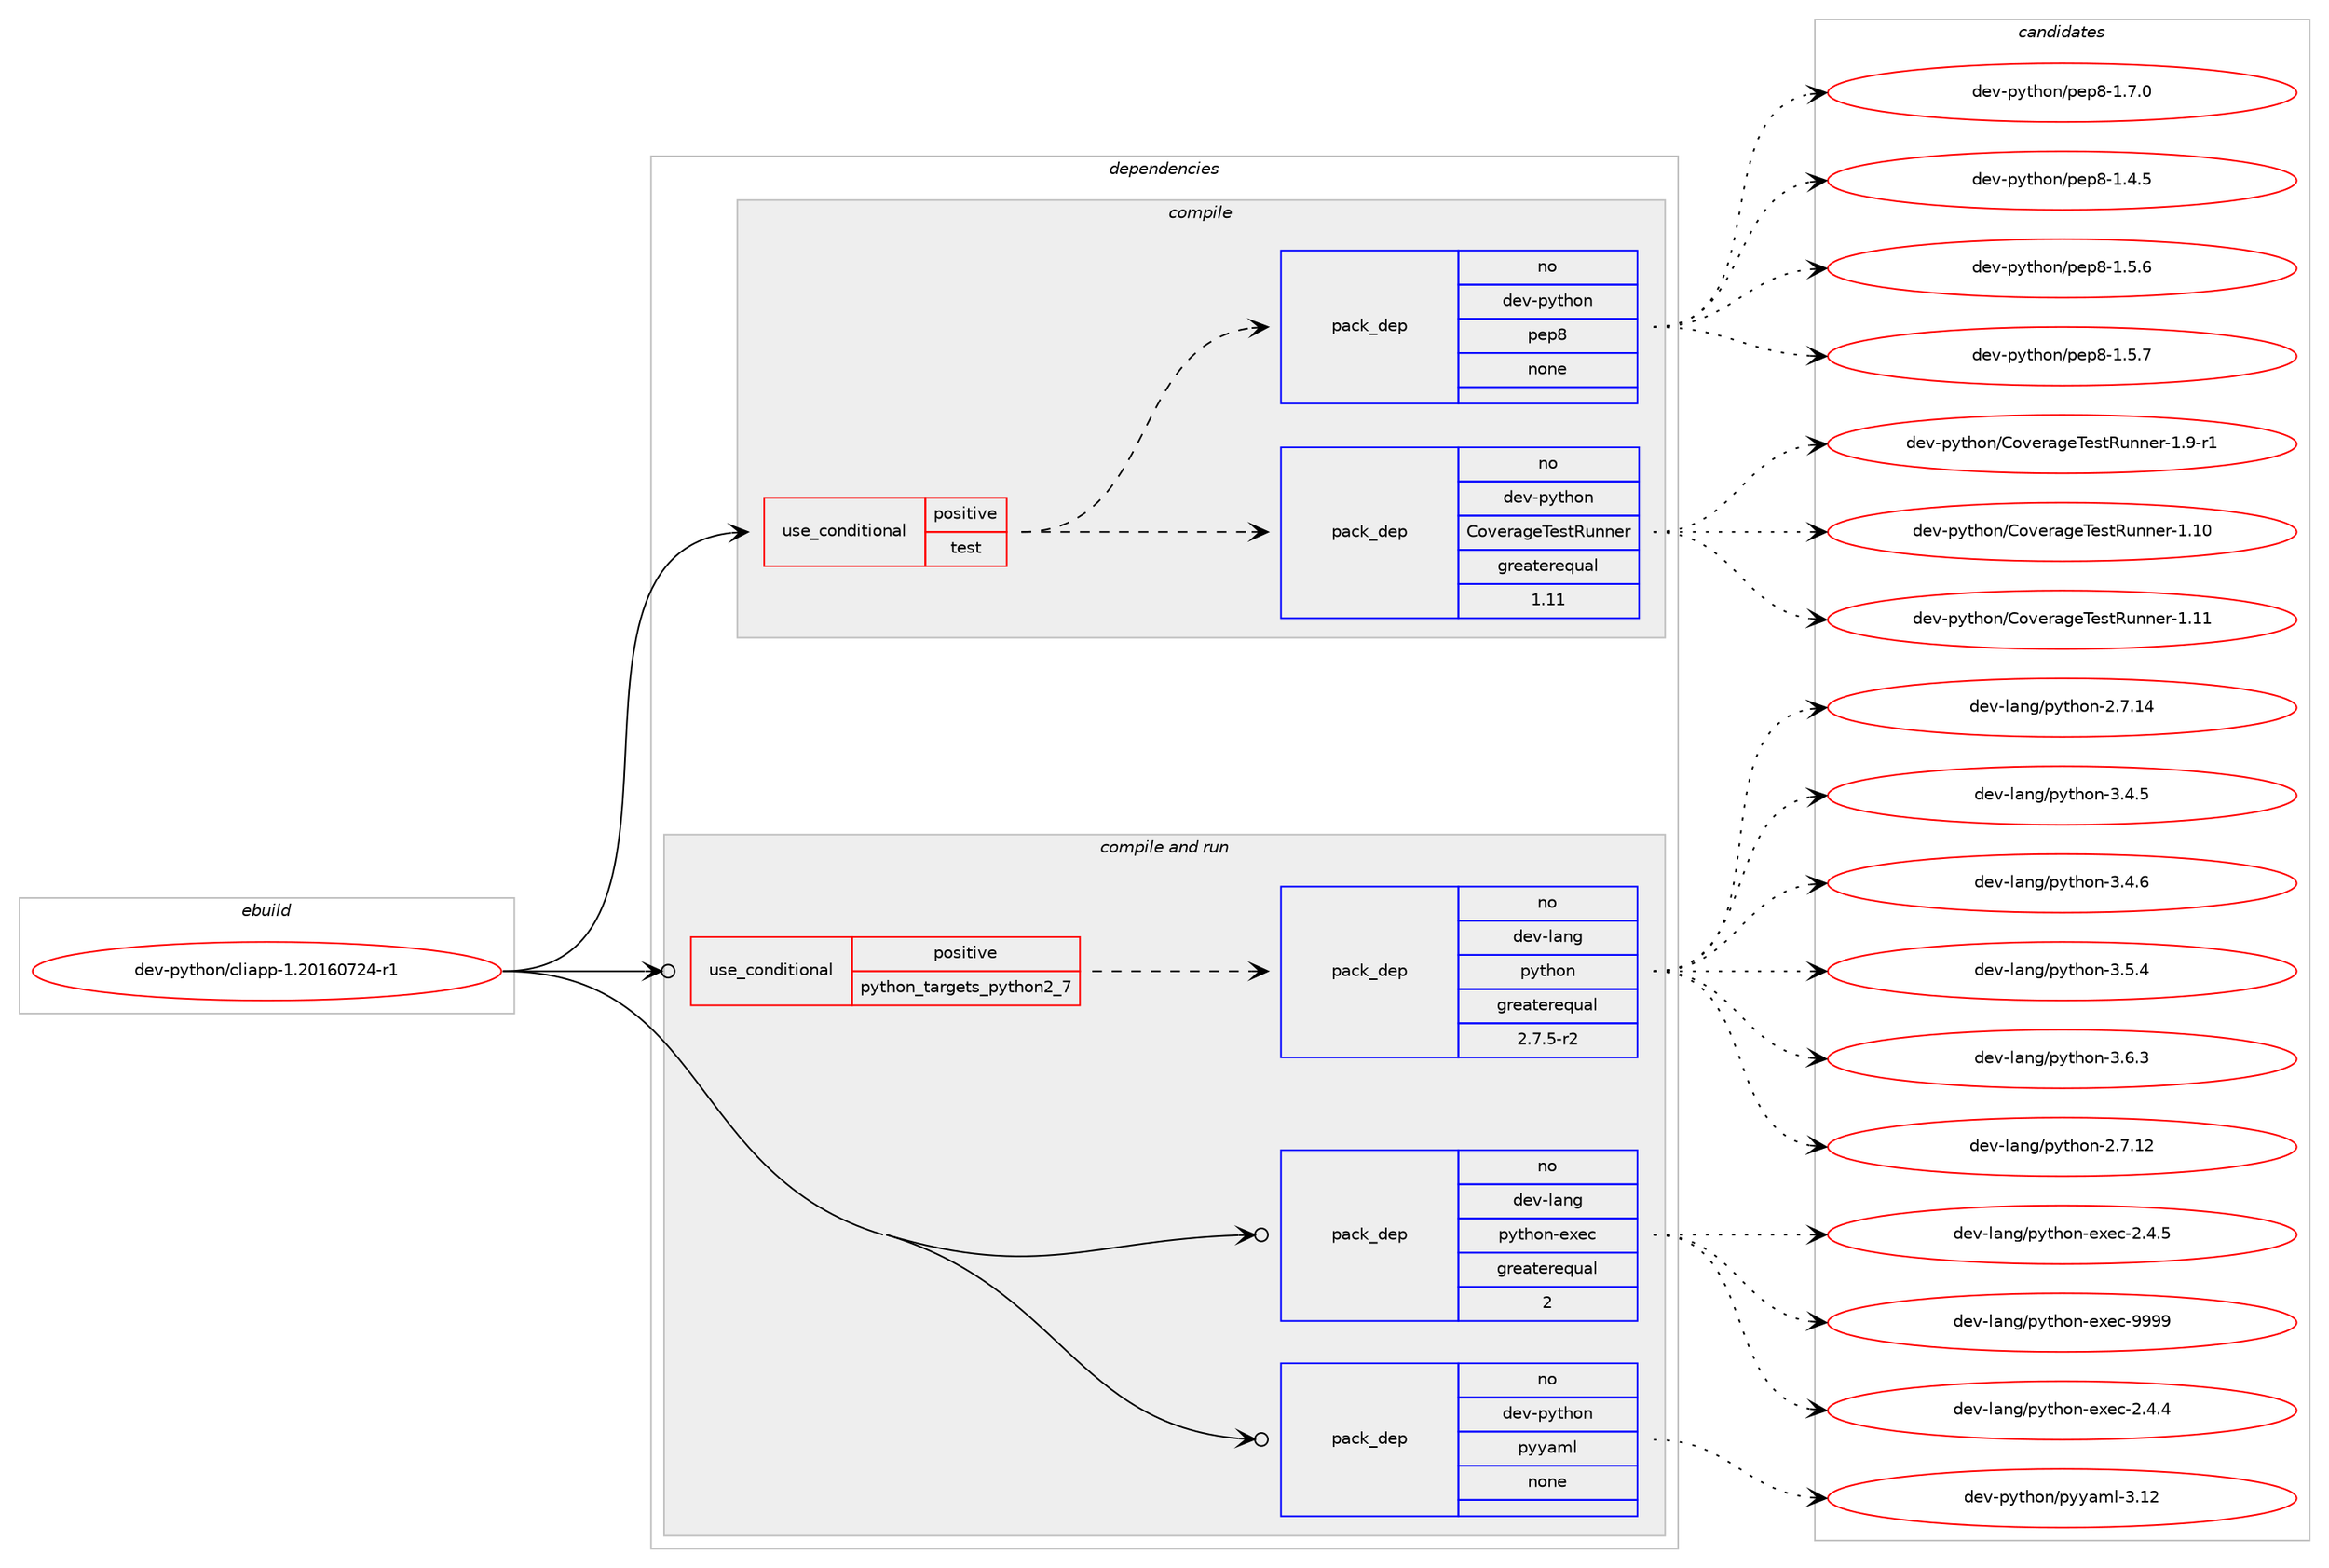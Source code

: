 digraph prolog {

# *************
# Graph options
# *************

newrank=true;
concentrate=true;
compound=true;
graph [rankdir=LR,fontname=Helvetica,fontsize=10,ranksep=1.5];#, ranksep=2.5, nodesep=0.2];
edge  [arrowhead=vee];
node  [fontname=Helvetica,fontsize=10];

# **********
# The ebuild
# **********

subgraph cluster_leftcol {
color=gray;
rank=same;
label=<<i>ebuild</i>>;
id [label="dev-python/cliapp-1.20160724-r1", color=red, width=4, href="../dev-python/cliapp-1.20160724-r1.svg"];
}

# ****************
# The dependencies
# ****************

subgraph cluster_midcol {
color=gray;
label=<<i>dependencies</i>>;
subgraph cluster_compile {
fillcolor="#eeeeee";
style=filled;
label=<<i>compile</i>>;
subgraph cond30713 {
dependency150849 [label=<<TABLE BORDER="0" CELLBORDER="1" CELLSPACING="0" CELLPADDING="4"><TR><TD ROWSPAN="3" CELLPADDING="10">use_conditional</TD></TR><TR><TD>positive</TD></TR><TR><TD>test</TD></TR></TABLE>>, shape=none, color=red];
subgraph pack116310 {
dependency150850 [label=<<TABLE BORDER="0" CELLBORDER="1" CELLSPACING="0" CELLPADDING="4" WIDTH="220"><TR><TD ROWSPAN="6" CELLPADDING="30">pack_dep</TD></TR><TR><TD WIDTH="110">no</TD></TR><TR><TD>dev-python</TD></TR><TR><TD>CoverageTestRunner</TD></TR><TR><TD>greaterequal</TD></TR><TR><TD>1.11</TD></TR></TABLE>>, shape=none, color=blue];
}
dependency150849:e -> dependency150850:w [weight=20,style="dashed",arrowhead="vee"];
subgraph pack116311 {
dependency150851 [label=<<TABLE BORDER="0" CELLBORDER="1" CELLSPACING="0" CELLPADDING="4" WIDTH="220"><TR><TD ROWSPAN="6" CELLPADDING="30">pack_dep</TD></TR><TR><TD WIDTH="110">no</TD></TR><TR><TD>dev-python</TD></TR><TR><TD>pep8</TD></TR><TR><TD>none</TD></TR><TR><TD></TD></TR></TABLE>>, shape=none, color=blue];
}
dependency150849:e -> dependency150851:w [weight=20,style="dashed",arrowhead="vee"];
}
id:e -> dependency150849:w [weight=20,style="solid",arrowhead="vee"];
}
subgraph cluster_compileandrun {
fillcolor="#eeeeee";
style=filled;
label=<<i>compile and run</i>>;
subgraph cond30714 {
dependency150852 [label=<<TABLE BORDER="0" CELLBORDER="1" CELLSPACING="0" CELLPADDING="4"><TR><TD ROWSPAN="3" CELLPADDING="10">use_conditional</TD></TR><TR><TD>positive</TD></TR><TR><TD>python_targets_python2_7</TD></TR></TABLE>>, shape=none, color=red];
subgraph pack116312 {
dependency150853 [label=<<TABLE BORDER="0" CELLBORDER="1" CELLSPACING="0" CELLPADDING="4" WIDTH="220"><TR><TD ROWSPAN="6" CELLPADDING="30">pack_dep</TD></TR><TR><TD WIDTH="110">no</TD></TR><TR><TD>dev-lang</TD></TR><TR><TD>python</TD></TR><TR><TD>greaterequal</TD></TR><TR><TD>2.7.5-r2</TD></TR></TABLE>>, shape=none, color=blue];
}
dependency150852:e -> dependency150853:w [weight=20,style="dashed",arrowhead="vee"];
}
id:e -> dependency150852:w [weight=20,style="solid",arrowhead="odotvee"];
subgraph pack116313 {
dependency150854 [label=<<TABLE BORDER="0" CELLBORDER="1" CELLSPACING="0" CELLPADDING="4" WIDTH="220"><TR><TD ROWSPAN="6" CELLPADDING="30">pack_dep</TD></TR><TR><TD WIDTH="110">no</TD></TR><TR><TD>dev-lang</TD></TR><TR><TD>python-exec</TD></TR><TR><TD>greaterequal</TD></TR><TR><TD>2</TD></TR></TABLE>>, shape=none, color=blue];
}
id:e -> dependency150854:w [weight=20,style="solid",arrowhead="odotvee"];
subgraph pack116314 {
dependency150855 [label=<<TABLE BORDER="0" CELLBORDER="1" CELLSPACING="0" CELLPADDING="4" WIDTH="220"><TR><TD ROWSPAN="6" CELLPADDING="30">pack_dep</TD></TR><TR><TD WIDTH="110">no</TD></TR><TR><TD>dev-python</TD></TR><TR><TD>pyyaml</TD></TR><TR><TD>none</TD></TR><TR><TD></TD></TR></TABLE>>, shape=none, color=blue];
}
id:e -> dependency150855:w [weight=20,style="solid",arrowhead="odotvee"];
}
subgraph cluster_run {
fillcolor="#eeeeee";
style=filled;
label=<<i>run</i>>;
}
}

# **************
# The candidates
# **************

subgraph cluster_choices {
rank=same;
color=gray;
label=<<i>candidates</i>>;

subgraph choice116310 {
color=black;
nodesep=1;
choice1001011184511212111610411111047671111181011149710310184101115116821171101101011144549464948 [label="dev-python/CoverageTestRunner-1.10", color=red, width=4,href="../dev-python/CoverageTestRunner-1.10.svg"];
choice1001011184511212111610411111047671111181011149710310184101115116821171101101011144549464949 [label="dev-python/CoverageTestRunner-1.11", color=red, width=4,href="../dev-python/CoverageTestRunner-1.11.svg"];
choice100101118451121211161041111104767111118101114971031018410111511682117110110101114454946574511449 [label="dev-python/CoverageTestRunner-1.9-r1", color=red, width=4,href="../dev-python/CoverageTestRunner-1.9-r1.svg"];
dependency150850:e -> choice1001011184511212111610411111047671111181011149710310184101115116821171101101011144549464948:w [style=dotted,weight="100"];
dependency150850:e -> choice1001011184511212111610411111047671111181011149710310184101115116821171101101011144549464949:w [style=dotted,weight="100"];
dependency150850:e -> choice100101118451121211161041111104767111118101114971031018410111511682117110110101114454946574511449:w [style=dotted,weight="100"];
}
subgraph choice116311 {
color=black;
nodesep=1;
choice100101118451121211161041111104711210111256454946524653 [label="dev-python/pep8-1.4.5", color=red, width=4,href="../dev-python/pep8-1.4.5.svg"];
choice100101118451121211161041111104711210111256454946534654 [label="dev-python/pep8-1.5.6", color=red, width=4,href="../dev-python/pep8-1.5.6.svg"];
choice100101118451121211161041111104711210111256454946534655 [label="dev-python/pep8-1.5.7", color=red, width=4,href="../dev-python/pep8-1.5.7.svg"];
choice100101118451121211161041111104711210111256454946554648 [label="dev-python/pep8-1.7.0", color=red, width=4,href="../dev-python/pep8-1.7.0.svg"];
dependency150851:e -> choice100101118451121211161041111104711210111256454946524653:w [style=dotted,weight="100"];
dependency150851:e -> choice100101118451121211161041111104711210111256454946534654:w [style=dotted,weight="100"];
dependency150851:e -> choice100101118451121211161041111104711210111256454946534655:w [style=dotted,weight="100"];
dependency150851:e -> choice100101118451121211161041111104711210111256454946554648:w [style=dotted,weight="100"];
}
subgraph choice116312 {
color=black;
nodesep=1;
choice10010111845108971101034711212111610411111045504655464950 [label="dev-lang/python-2.7.12", color=red, width=4,href="../dev-lang/python-2.7.12.svg"];
choice10010111845108971101034711212111610411111045504655464952 [label="dev-lang/python-2.7.14", color=red, width=4,href="../dev-lang/python-2.7.14.svg"];
choice100101118451089711010347112121116104111110455146524653 [label="dev-lang/python-3.4.5", color=red, width=4,href="../dev-lang/python-3.4.5.svg"];
choice100101118451089711010347112121116104111110455146524654 [label="dev-lang/python-3.4.6", color=red, width=4,href="../dev-lang/python-3.4.6.svg"];
choice100101118451089711010347112121116104111110455146534652 [label="dev-lang/python-3.5.4", color=red, width=4,href="../dev-lang/python-3.5.4.svg"];
choice100101118451089711010347112121116104111110455146544651 [label="dev-lang/python-3.6.3", color=red, width=4,href="../dev-lang/python-3.6.3.svg"];
dependency150853:e -> choice10010111845108971101034711212111610411111045504655464950:w [style=dotted,weight="100"];
dependency150853:e -> choice10010111845108971101034711212111610411111045504655464952:w [style=dotted,weight="100"];
dependency150853:e -> choice100101118451089711010347112121116104111110455146524653:w [style=dotted,weight="100"];
dependency150853:e -> choice100101118451089711010347112121116104111110455146524654:w [style=dotted,weight="100"];
dependency150853:e -> choice100101118451089711010347112121116104111110455146534652:w [style=dotted,weight="100"];
dependency150853:e -> choice100101118451089711010347112121116104111110455146544651:w [style=dotted,weight="100"];
}
subgraph choice116313 {
color=black;
nodesep=1;
choice1001011184510897110103471121211161041111104510112010199455046524652 [label="dev-lang/python-exec-2.4.4", color=red, width=4,href="../dev-lang/python-exec-2.4.4.svg"];
choice1001011184510897110103471121211161041111104510112010199455046524653 [label="dev-lang/python-exec-2.4.5", color=red, width=4,href="../dev-lang/python-exec-2.4.5.svg"];
choice10010111845108971101034711212111610411111045101120101994557575757 [label="dev-lang/python-exec-9999", color=red, width=4,href="../dev-lang/python-exec-9999.svg"];
dependency150854:e -> choice1001011184510897110103471121211161041111104510112010199455046524652:w [style=dotted,weight="100"];
dependency150854:e -> choice1001011184510897110103471121211161041111104510112010199455046524653:w [style=dotted,weight="100"];
dependency150854:e -> choice10010111845108971101034711212111610411111045101120101994557575757:w [style=dotted,weight="100"];
}
subgraph choice116314 {
color=black;
nodesep=1;
choice1001011184511212111610411111047112121121971091084551464950 [label="dev-python/pyyaml-3.12", color=red, width=4,href="../dev-python/pyyaml-3.12.svg"];
dependency150855:e -> choice1001011184511212111610411111047112121121971091084551464950:w [style=dotted,weight="100"];
}
}

}
